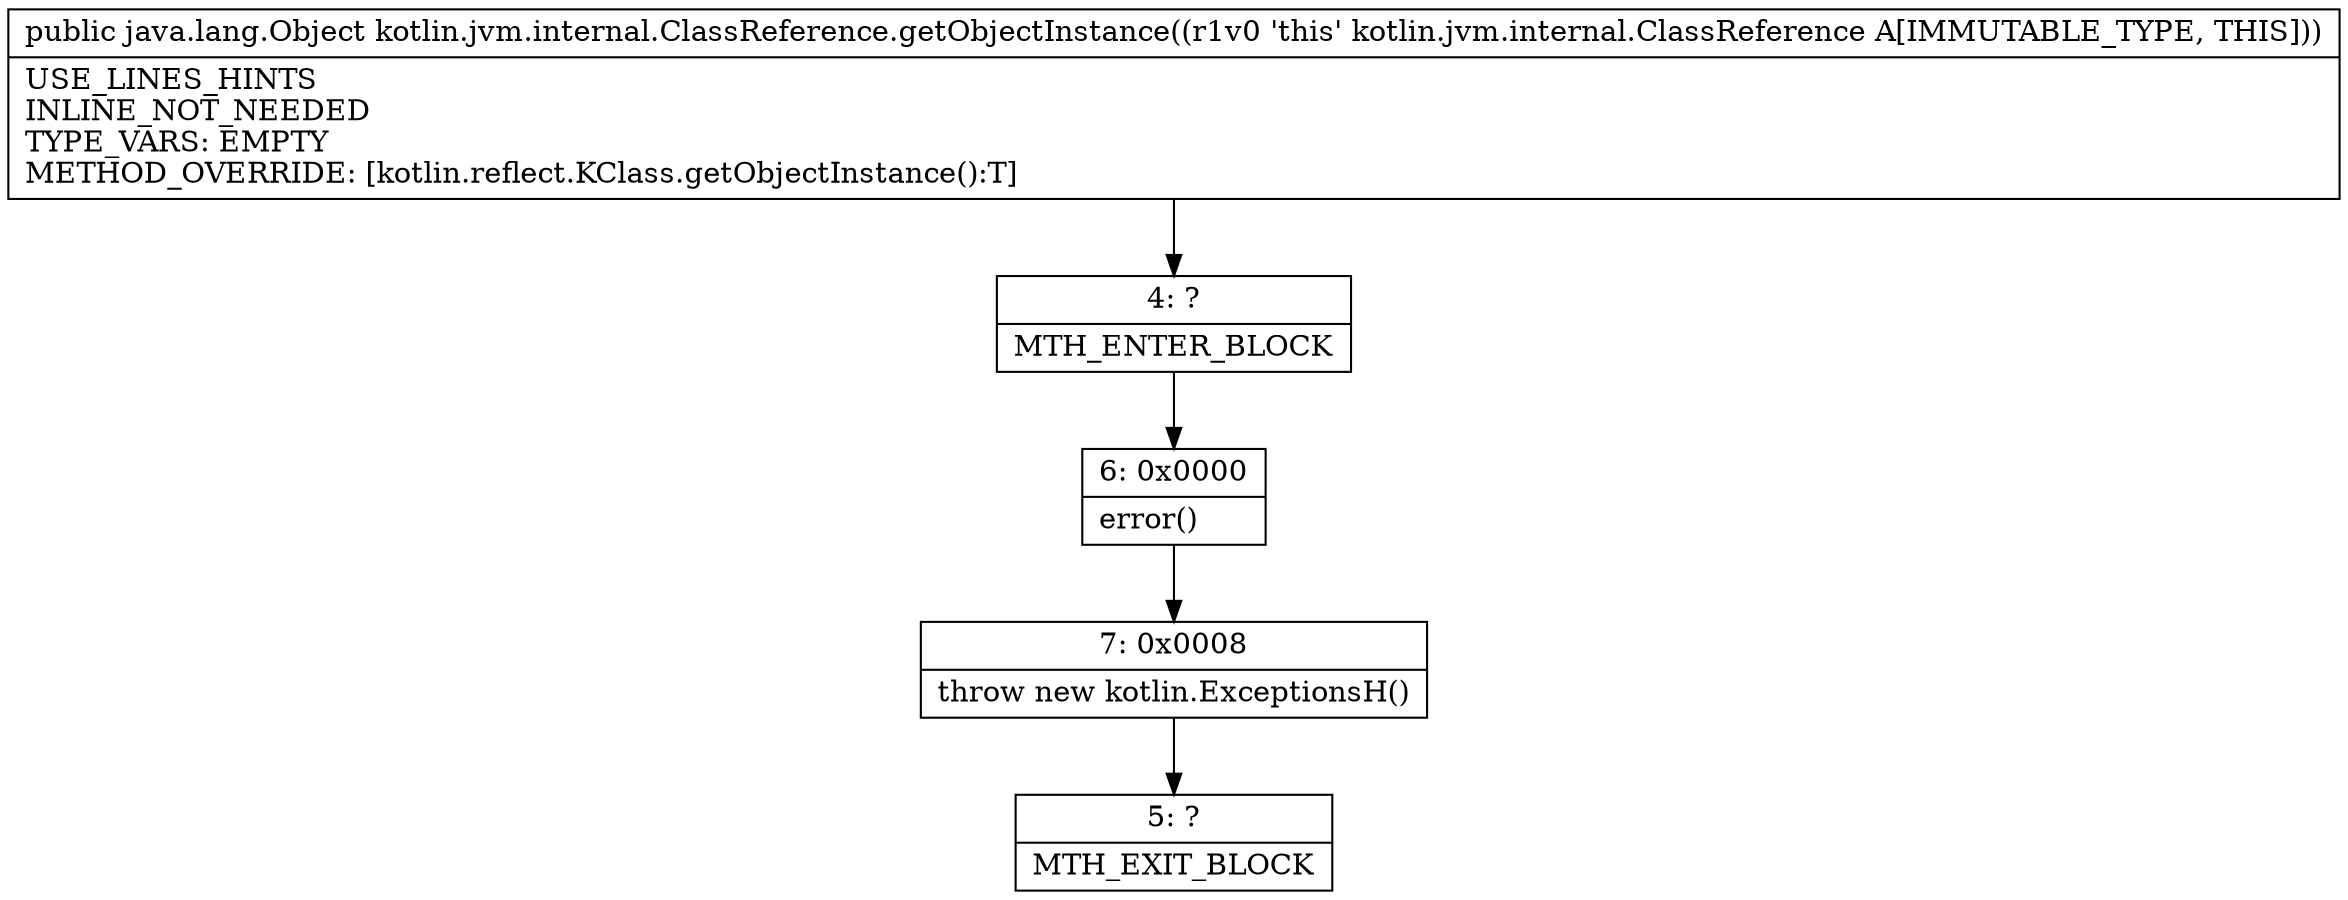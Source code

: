 digraph "CFG forkotlin.jvm.internal.ClassReference.getObjectInstance()Ljava\/lang\/Object;" {
Node_4 [shape=record,label="{4\:\ ?|MTH_ENTER_BLOCK\l}"];
Node_6 [shape=record,label="{6\:\ 0x0000|error()\l}"];
Node_7 [shape=record,label="{7\:\ 0x0008|throw new kotlin.ExceptionsH()\l}"];
Node_5 [shape=record,label="{5\:\ ?|MTH_EXIT_BLOCK\l}"];
MethodNode[shape=record,label="{public java.lang.Object kotlin.jvm.internal.ClassReference.getObjectInstance((r1v0 'this' kotlin.jvm.internal.ClassReference A[IMMUTABLE_TYPE, THIS]))  | USE_LINES_HINTS\lINLINE_NOT_NEEDED\lTYPE_VARS: EMPTY\lMETHOD_OVERRIDE: [kotlin.reflect.KClass.getObjectInstance():T]\l}"];
MethodNode -> Node_4;Node_4 -> Node_6;
Node_6 -> Node_7;
Node_7 -> Node_5;
}

